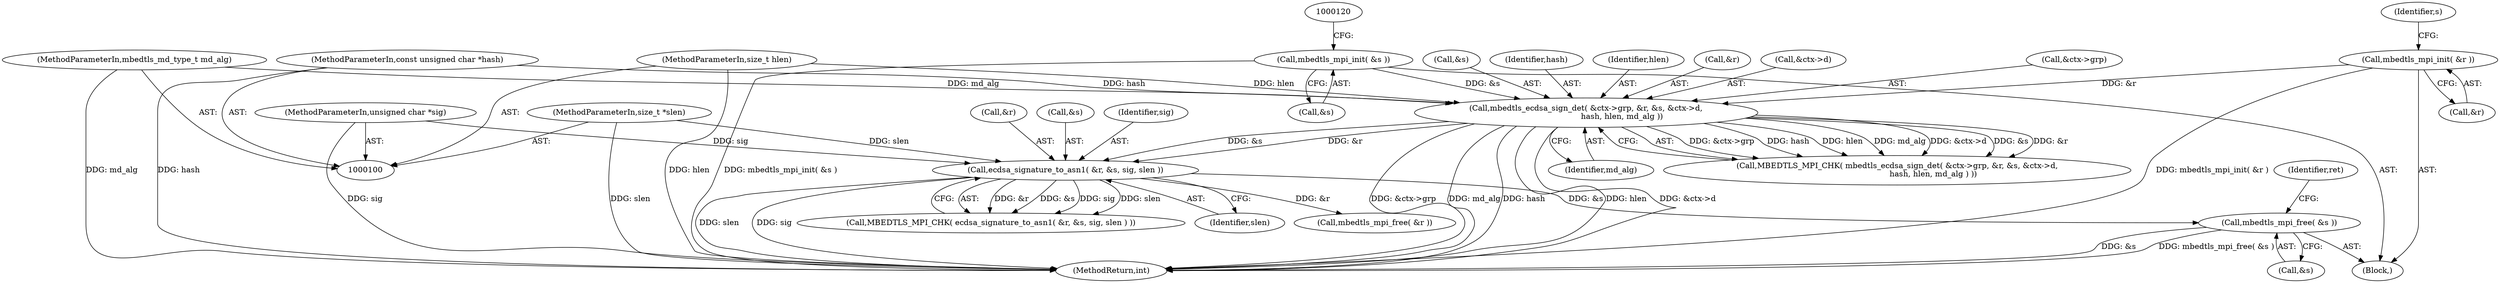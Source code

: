 digraph "1_mbedtls_298a43a77ec0ed2c19a8c924ddd8571ef3e65dfd_1@API" {
"1000154" [label="(Call,mbedtls_mpi_free( &s ))"];
"1000143" [label="(Call,ecdsa_signature_to_asn1( &r, &s, sig, slen ))"];
"1000126" [label="(Call,mbedtls_ecdsa_sign_det( &ctx->grp, &r, &s, &ctx->d,\n                             hash, hlen, md_alg ))"];
"1000113" [label="(Call,mbedtls_mpi_init( &r ))"];
"1000116" [label="(Call,mbedtls_mpi_init( &s ))"];
"1000103" [label="(MethodParameterIn,const unsigned char *hash)"];
"1000104" [label="(MethodParameterIn,size_t hlen)"];
"1000102" [label="(MethodParameterIn,mbedtls_md_type_t md_alg)"];
"1000105" [label="(MethodParameterIn,unsigned char *sig)"];
"1000106" [label="(MethodParameterIn,size_t *slen)"];
"1000109" [label="(Block,)"];
"1000151" [label="(Call,mbedtls_mpi_free( &r ))"];
"1000117" [label="(Call,&s)"];
"1000155" [label="(Call,&s)"];
"1000154" [label="(Call,mbedtls_mpi_free( &s ))"];
"1000143" [label="(Call,ecdsa_signature_to_asn1( &r, &s, sig, slen ))"];
"1000141" [label="(Identifier,md_alg)"];
"1000142" [label="(Call,MBEDTLS_MPI_CHK( ecdsa_signature_to_asn1( &r, &s, sig, slen ) ))"];
"1000116" [label="(Call,mbedtls_mpi_init( &s ))"];
"1000118" [label="(Identifier,s)"];
"1000105" [label="(MethodParameterIn,unsigned char *sig)"];
"1000159" [label="(MethodReturn,int)"];
"1000133" [label="(Call,&s)"];
"1000139" [label="(Identifier,hash)"];
"1000140" [label="(Identifier,hlen)"];
"1000144" [label="(Call,&r)"];
"1000131" [label="(Call,&r)"];
"1000103" [label="(MethodParameterIn,const unsigned char *hash)"];
"1000102" [label="(MethodParameterIn,mbedtls_md_type_t md_alg)"];
"1000135" [label="(Call,&ctx->d)"];
"1000114" [label="(Call,&r)"];
"1000125" [label="(Call,MBEDTLS_MPI_CHK( mbedtls_ecdsa_sign_det( &ctx->grp, &r, &s, &ctx->d,\n                             hash, hlen, md_alg ) ))"];
"1000104" [label="(MethodParameterIn,size_t hlen)"];
"1000126" [label="(Call,mbedtls_ecdsa_sign_det( &ctx->grp, &r, &s, &ctx->d,\n                             hash, hlen, md_alg ))"];
"1000113" [label="(Call,mbedtls_mpi_init( &r ))"];
"1000149" [label="(Identifier,slen)"];
"1000106" [label="(MethodParameterIn,size_t *slen)"];
"1000158" [label="(Identifier,ret)"];
"1000127" [label="(Call,&ctx->grp)"];
"1000146" [label="(Call,&s)"];
"1000148" [label="(Identifier,sig)"];
"1000154" -> "1000109"  [label="AST: "];
"1000154" -> "1000155"  [label="CFG: "];
"1000155" -> "1000154"  [label="AST: "];
"1000158" -> "1000154"  [label="CFG: "];
"1000154" -> "1000159"  [label="DDG: mbedtls_mpi_free( &s )"];
"1000154" -> "1000159"  [label="DDG: &s"];
"1000143" -> "1000154"  [label="DDG: &s"];
"1000143" -> "1000142"  [label="AST: "];
"1000143" -> "1000149"  [label="CFG: "];
"1000144" -> "1000143"  [label="AST: "];
"1000146" -> "1000143"  [label="AST: "];
"1000148" -> "1000143"  [label="AST: "];
"1000149" -> "1000143"  [label="AST: "];
"1000142" -> "1000143"  [label="CFG: "];
"1000143" -> "1000159"  [label="DDG: slen"];
"1000143" -> "1000159"  [label="DDG: sig"];
"1000143" -> "1000142"  [label="DDG: &r"];
"1000143" -> "1000142"  [label="DDG: &s"];
"1000143" -> "1000142"  [label="DDG: sig"];
"1000143" -> "1000142"  [label="DDG: slen"];
"1000126" -> "1000143"  [label="DDG: &r"];
"1000126" -> "1000143"  [label="DDG: &s"];
"1000105" -> "1000143"  [label="DDG: sig"];
"1000106" -> "1000143"  [label="DDG: slen"];
"1000143" -> "1000151"  [label="DDG: &r"];
"1000126" -> "1000125"  [label="AST: "];
"1000126" -> "1000141"  [label="CFG: "];
"1000127" -> "1000126"  [label="AST: "];
"1000131" -> "1000126"  [label="AST: "];
"1000133" -> "1000126"  [label="AST: "];
"1000135" -> "1000126"  [label="AST: "];
"1000139" -> "1000126"  [label="AST: "];
"1000140" -> "1000126"  [label="AST: "];
"1000141" -> "1000126"  [label="AST: "];
"1000125" -> "1000126"  [label="CFG: "];
"1000126" -> "1000159"  [label="DDG: &ctx->grp"];
"1000126" -> "1000159"  [label="DDG: md_alg"];
"1000126" -> "1000159"  [label="DDG: hash"];
"1000126" -> "1000159"  [label="DDG: hlen"];
"1000126" -> "1000159"  [label="DDG: &ctx->d"];
"1000126" -> "1000125"  [label="DDG: &ctx->grp"];
"1000126" -> "1000125"  [label="DDG: hash"];
"1000126" -> "1000125"  [label="DDG: hlen"];
"1000126" -> "1000125"  [label="DDG: md_alg"];
"1000126" -> "1000125"  [label="DDG: &ctx->d"];
"1000126" -> "1000125"  [label="DDG: &s"];
"1000126" -> "1000125"  [label="DDG: &r"];
"1000113" -> "1000126"  [label="DDG: &r"];
"1000116" -> "1000126"  [label="DDG: &s"];
"1000103" -> "1000126"  [label="DDG: hash"];
"1000104" -> "1000126"  [label="DDG: hlen"];
"1000102" -> "1000126"  [label="DDG: md_alg"];
"1000113" -> "1000109"  [label="AST: "];
"1000113" -> "1000114"  [label="CFG: "];
"1000114" -> "1000113"  [label="AST: "];
"1000118" -> "1000113"  [label="CFG: "];
"1000113" -> "1000159"  [label="DDG: mbedtls_mpi_init( &r )"];
"1000116" -> "1000109"  [label="AST: "];
"1000116" -> "1000117"  [label="CFG: "];
"1000117" -> "1000116"  [label="AST: "];
"1000120" -> "1000116"  [label="CFG: "];
"1000116" -> "1000159"  [label="DDG: mbedtls_mpi_init( &s )"];
"1000103" -> "1000100"  [label="AST: "];
"1000103" -> "1000159"  [label="DDG: hash"];
"1000104" -> "1000100"  [label="AST: "];
"1000104" -> "1000159"  [label="DDG: hlen"];
"1000102" -> "1000100"  [label="AST: "];
"1000102" -> "1000159"  [label="DDG: md_alg"];
"1000105" -> "1000100"  [label="AST: "];
"1000105" -> "1000159"  [label="DDG: sig"];
"1000106" -> "1000100"  [label="AST: "];
"1000106" -> "1000159"  [label="DDG: slen"];
}
